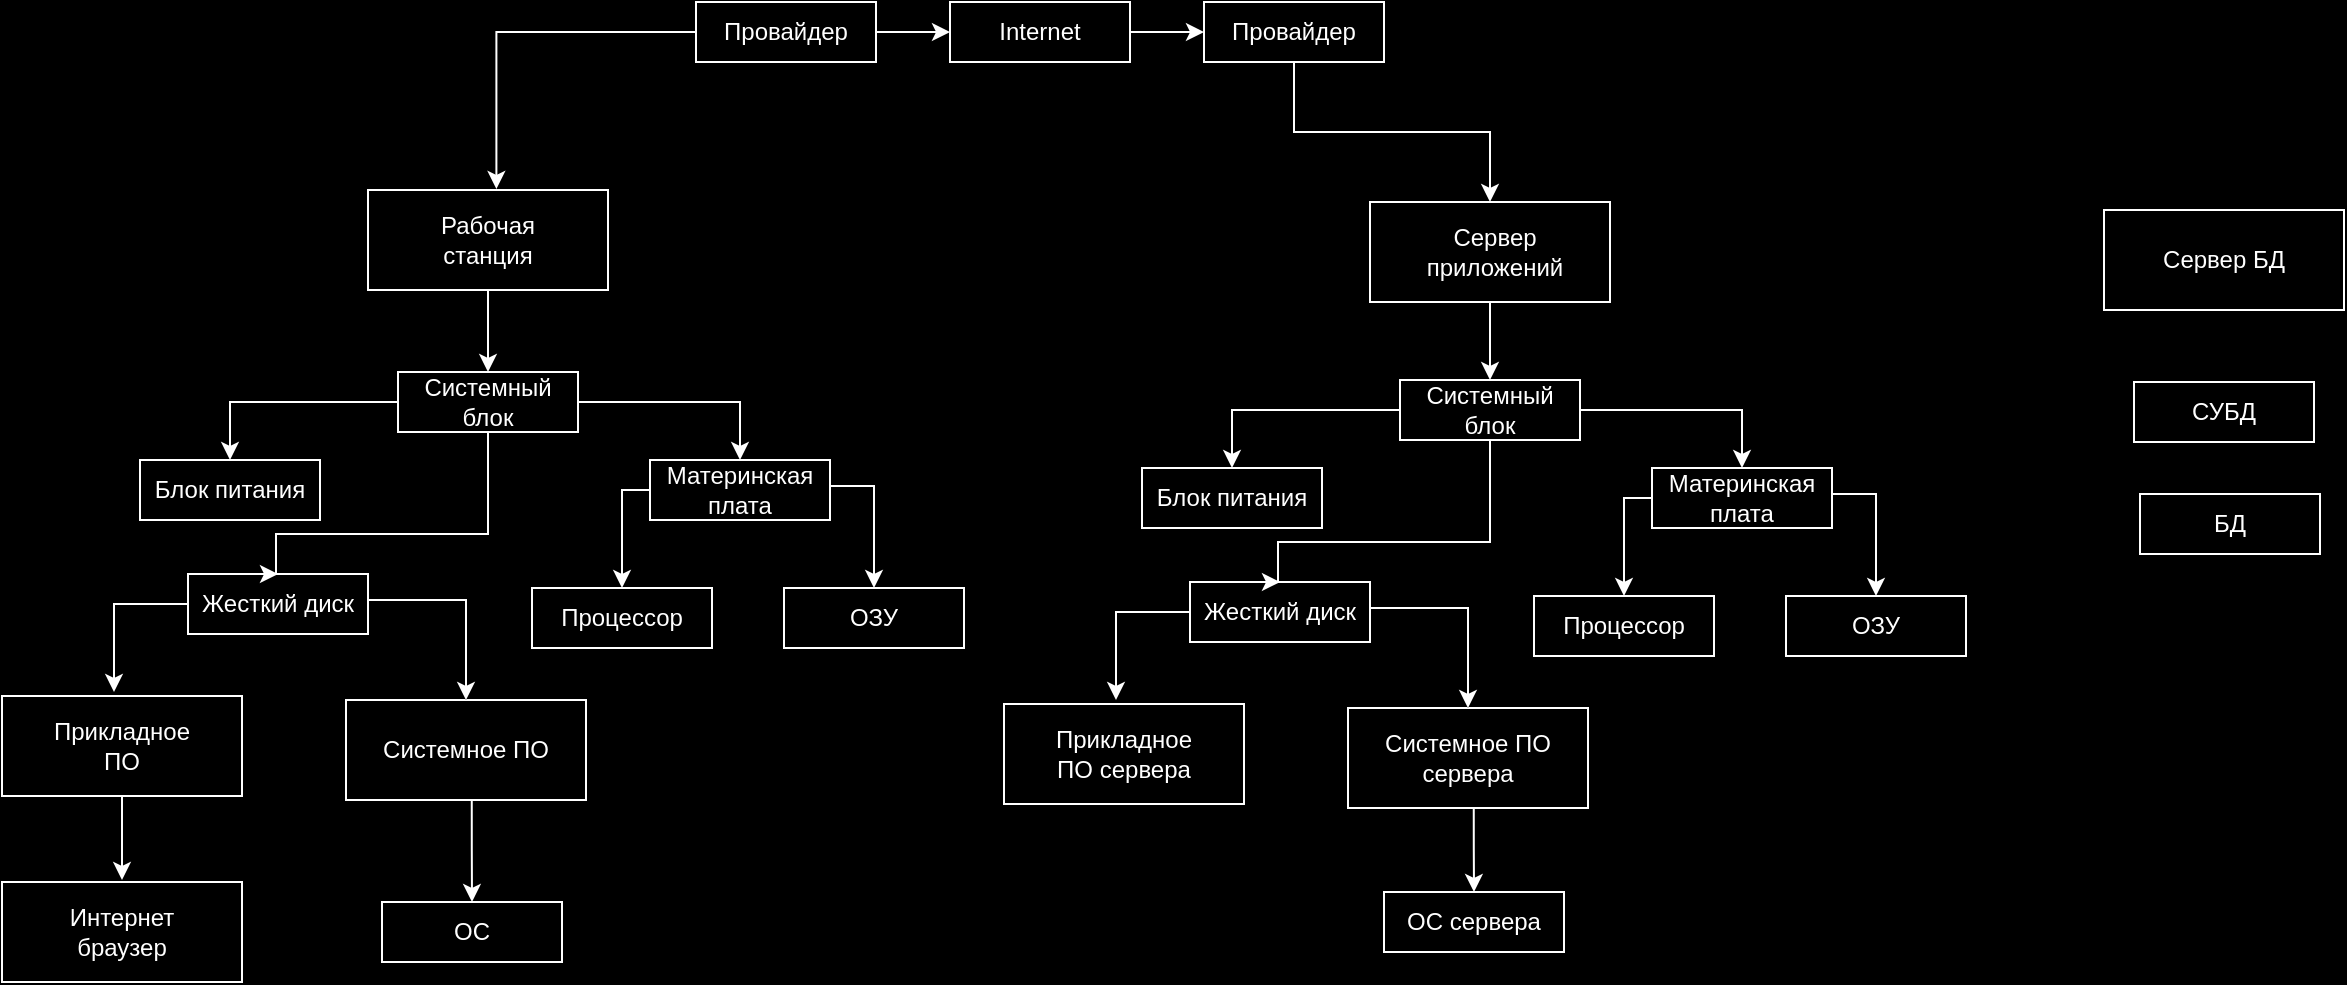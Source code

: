 <mxfile version="24.2.8" type="github">
  <diagram name="Страница — 1" id="hpUHdl1zomnQbweaVrOs">
    <mxGraphModel dx="2062" dy="667" grid="0" gridSize="10" guides="1" tooltips="1" connect="1" arrows="1" fold="1" page="1" pageScale="1" pageWidth="827" pageHeight="1169" background="#000000" math="0" shadow="0">
      <root>
        <mxCell id="0" />
        <mxCell id="1" parent="0" />
        <mxCell id="lCU6xBMAZdFNZHu_LwgZ-1" value="" style="rounded=0;whiteSpace=wrap;html=1;strokeColor=#FFFFFF;fillColor=none;" vertex="1" parent="1">
          <mxGeometry x="-42" y="685" width="120" height="50" as="geometry" />
        </mxCell>
        <mxCell id="lCU6xBMAZdFNZHu_LwgZ-2" value="&lt;font color=&quot;#ffffff&quot;&gt;Интернет браузер&lt;/font&gt;" style="text;html=1;align=center;verticalAlign=middle;whiteSpace=wrap;rounded=0;" vertex="1" parent="1">
          <mxGeometry x="-27" y="695" width="90" height="30" as="geometry" />
        </mxCell>
        <mxCell id="lCU6xBMAZdFNZHu_LwgZ-159" value="" style="edgeStyle=orthogonalEdgeStyle;rounded=0;orthogonalLoop=1;jettySize=auto;html=1;strokeColor=#FFFFFF;" edge="1" parent="1" source="lCU6xBMAZdFNZHu_LwgZ-3">
          <mxGeometry relative="1" as="geometry">
            <mxPoint x="18" y="684" as="targetPoint" />
          </mxGeometry>
        </mxCell>
        <mxCell id="lCU6xBMAZdFNZHu_LwgZ-3" value="" style="rounded=0;whiteSpace=wrap;html=1;strokeColor=#FFFFFF;fillColor=none;" vertex="1" parent="1">
          <mxGeometry x="-42" y="592" width="120" height="50" as="geometry" />
        </mxCell>
        <mxCell id="lCU6xBMAZdFNZHu_LwgZ-4" value="&lt;font color=&quot;#ffffff&quot;&gt;Прикладное ПО&lt;/font&gt;" style="text;html=1;align=center;verticalAlign=middle;whiteSpace=wrap;rounded=0;" vertex="1" parent="1">
          <mxGeometry x="-27" y="602" width="90" height="30" as="geometry" />
        </mxCell>
        <mxCell id="lCU6xBMAZdFNZHu_LwgZ-170" value="" style="edgeStyle=orthogonalEdgeStyle;rounded=0;orthogonalLoop=1;jettySize=auto;html=1;strokeColor=#FFFFFF;" edge="1" parent="1" source="lCU6xBMAZdFNZHu_LwgZ-5" target="lCU6xBMAZdFNZHu_LwgZ-147">
          <mxGeometry relative="1" as="geometry" />
        </mxCell>
        <mxCell id="lCU6xBMAZdFNZHu_LwgZ-5" value="" style="rounded=0;whiteSpace=wrap;html=1;strokeColor=#FFFFFF;fillColor=none;" vertex="1" parent="1">
          <mxGeometry x="141" y="339" width="120" height="50" as="geometry" />
        </mxCell>
        <mxCell id="lCU6xBMAZdFNZHu_LwgZ-6" value="&lt;font color=&quot;#ffffff&quot;&gt;Рабочая станция&lt;/font&gt;" style="text;html=1;align=center;verticalAlign=middle;whiteSpace=wrap;rounded=0;" vertex="1" parent="1">
          <mxGeometry x="156" y="349" width="90" height="30" as="geometry" />
        </mxCell>
        <mxCell id="lCU6xBMAZdFNZHu_LwgZ-163" value="" style="edgeStyle=orthogonalEdgeStyle;rounded=0;orthogonalLoop=1;jettySize=auto;html=1;" edge="1" parent="1" source="lCU6xBMAZdFNZHu_LwgZ-7" target="lCU6xBMAZdFNZHu_LwgZ-149">
          <mxGeometry relative="1" as="geometry" />
        </mxCell>
        <mxCell id="lCU6xBMAZdFNZHu_LwgZ-7" value="" style="rounded=0;whiteSpace=wrap;html=1;strokeColor=#FFFFFF;fillColor=none;" vertex="1" parent="1">
          <mxGeometry x="130" y="594" width="120" height="50" as="geometry" />
        </mxCell>
        <mxCell id="lCU6xBMAZdFNZHu_LwgZ-164" value="" style="edgeStyle=orthogonalEdgeStyle;rounded=0;orthogonalLoop=1;jettySize=auto;html=1;strokeColor=#FFFFFF;movable=1;resizable=1;rotatable=1;deletable=1;editable=1;locked=0;connectable=1;exitX=0.524;exitY=1.008;exitDx=0;exitDy=0;exitPerimeter=0;" edge="1" parent="1" source="lCU6xBMAZdFNZHu_LwgZ-7" target="lCU6xBMAZdFNZHu_LwgZ-149">
          <mxGeometry relative="1" as="geometry">
            <mxPoint x="196" y="645" as="sourcePoint" />
            <Array as="points" />
          </mxGeometry>
        </mxCell>
        <mxCell id="lCU6xBMAZdFNZHu_LwgZ-8" value="&lt;font color=&quot;#ffffff&quot;&gt;Системное ПО&lt;/font&gt;" style="text;html=1;align=center;verticalAlign=middle;whiteSpace=wrap;rounded=0;" vertex="1" parent="1">
          <mxGeometry x="145" y="604" width="90" height="30" as="geometry" />
        </mxCell>
        <mxCell id="lCU6xBMAZdFNZHu_LwgZ-173" value="" style="edgeStyle=orthogonalEdgeStyle;rounded=0;orthogonalLoop=1;jettySize=auto;html=1;entryX=0.535;entryY=-0.01;entryDx=0;entryDy=0;entryPerimeter=0;strokeColor=#FFFFFF;" edge="1" parent="1" source="lCU6xBMAZdFNZHu_LwgZ-128" target="lCU6xBMAZdFNZHu_LwgZ-5">
          <mxGeometry relative="1" as="geometry" />
        </mxCell>
        <mxCell id="lCU6xBMAZdFNZHu_LwgZ-174" value="" style="edgeStyle=orthogonalEdgeStyle;rounded=0;orthogonalLoop=1;jettySize=auto;html=1;strokeColor=#FFFFFF;" edge="1" parent="1" source="lCU6xBMAZdFNZHu_LwgZ-128" target="lCU6xBMAZdFNZHu_LwgZ-130">
          <mxGeometry relative="1" as="geometry" />
        </mxCell>
        <mxCell id="lCU6xBMAZdFNZHu_LwgZ-128" value="&lt;font color=&quot;#ffffff&quot;&gt;Провайдер&lt;/font&gt;" style="text;html=1;align=center;verticalAlign=middle;whiteSpace=wrap;rounded=0;strokeColor=#FFFFFF;" vertex="1" parent="1">
          <mxGeometry x="305" y="245" width="90" height="30" as="geometry" />
        </mxCell>
        <mxCell id="lCU6xBMAZdFNZHu_LwgZ-202" value="" style="edgeStyle=orthogonalEdgeStyle;rounded=0;orthogonalLoop=1;jettySize=auto;html=1;strokeColor=#FFFFFF;" edge="1" parent="1" source="lCU6xBMAZdFNZHu_LwgZ-129" target="lCU6xBMAZdFNZHu_LwgZ-131">
          <mxGeometry relative="1" as="geometry" />
        </mxCell>
        <mxCell id="lCU6xBMAZdFNZHu_LwgZ-129" value="&lt;font color=&quot;#ffffff&quot;&gt;Провайдер&lt;/font&gt;" style="text;html=1;align=center;verticalAlign=middle;whiteSpace=wrap;rounded=0;strokeColor=#FFFFFF;" vertex="1" parent="1">
          <mxGeometry x="559" y="245" width="90" height="30" as="geometry" />
        </mxCell>
        <mxCell id="lCU6xBMAZdFNZHu_LwgZ-175" value="" style="edgeStyle=orthogonalEdgeStyle;rounded=0;orthogonalLoop=1;jettySize=auto;html=1;strokeColor=#FFFFFF;" edge="1" parent="1" source="lCU6xBMAZdFNZHu_LwgZ-130" target="lCU6xBMAZdFNZHu_LwgZ-129">
          <mxGeometry relative="1" as="geometry" />
        </mxCell>
        <mxCell id="lCU6xBMAZdFNZHu_LwgZ-130" value="&lt;font color=&quot;#ffffff&quot;&gt;Internet&lt;/font&gt;" style="text;html=1;align=center;verticalAlign=middle;whiteSpace=wrap;rounded=0;strokeColor=#FFFFFF;" vertex="1" parent="1">
          <mxGeometry x="432" y="245" width="90" height="30" as="geometry" />
        </mxCell>
        <mxCell id="lCU6xBMAZdFNZHu_LwgZ-201" value="" style="edgeStyle=orthogonalEdgeStyle;rounded=0;orthogonalLoop=1;jettySize=auto;html=1;strokeColor=#FFFFFF;" edge="1" parent="1" source="lCU6xBMAZdFNZHu_LwgZ-131" target="lCU6xBMAZdFNZHu_LwgZ-188">
          <mxGeometry relative="1" as="geometry" />
        </mxCell>
        <mxCell id="lCU6xBMAZdFNZHu_LwgZ-131" value="" style="rounded=0;whiteSpace=wrap;html=1;strokeColor=#FFFFFF;fillColor=none;" vertex="1" parent="1">
          <mxGeometry x="642" y="345" width="120" height="50" as="geometry" />
        </mxCell>
        <mxCell id="lCU6xBMAZdFNZHu_LwgZ-132" value="&lt;font color=&quot;#ffffff&quot;&gt;Сервер приложений&lt;/font&gt;" style="text;html=1;align=center;verticalAlign=middle;whiteSpace=wrap;rounded=0;" vertex="1" parent="1">
          <mxGeometry x="657" y="355" width="95" height="30" as="geometry" />
        </mxCell>
        <mxCell id="lCU6xBMAZdFNZHu_LwgZ-135" value="" style="rounded=0;whiteSpace=wrap;html=1;strokeColor=#FFFFFF;fillColor=none;" vertex="1" parent="1">
          <mxGeometry x="1009" y="349" width="120" height="50" as="geometry" />
        </mxCell>
        <mxCell id="lCU6xBMAZdFNZHu_LwgZ-136" value="&lt;font color=&quot;#ffffff&quot;&gt;Сервер БД&lt;/font&gt;" style="text;html=1;align=center;verticalAlign=middle;whiteSpace=wrap;rounded=0;" vertex="1" parent="1">
          <mxGeometry x="1024" y="359" width="90" height="30" as="geometry" />
        </mxCell>
        <mxCell id="lCU6xBMAZdFNZHu_LwgZ-144" value="&lt;font color=&quot;#ffffff&quot;&gt;БД&lt;/font&gt;" style="text;html=1;align=center;verticalAlign=middle;whiteSpace=wrap;rounded=0;strokeColor=#FFFFFF;" vertex="1" parent="1">
          <mxGeometry x="1027" y="491" width="90" height="30" as="geometry" />
        </mxCell>
        <mxCell id="lCU6xBMAZdFNZHu_LwgZ-145" value="&lt;font color=&quot;#ffffff&quot;&gt;СУБД&lt;/font&gt;" style="text;html=1;align=center;verticalAlign=middle;whiteSpace=wrap;rounded=0;strokeColor=#FFFFFF;" vertex="1" parent="1">
          <mxGeometry x="1024" y="435" width="90" height="30" as="geometry" />
        </mxCell>
        <mxCell id="lCU6xBMAZdFNZHu_LwgZ-168" value="" style="edgeStyle=orthogonalEdgeStyle;rounded=0;orthogonalLoop=1;jettySize=auto;html=1;strokeColor=#FFFFFF;" edge="1" parent="1" source="lCU6xBMAZdFNZHu_LwgZ-147" target="lCU6xBMAZdFNZHu_LwgZ-148">
          <mxGeometry relative="1" as="geometry" />
        </mxCell>
        <mxCell id="lCU6xBMAZdFNZHu_LwgZ-169" value="" style="edgeStyle=orthogonalEdgeStyle;rounded=0;orthogonalLoop=1;jettySize=auto;html=1;strokeColor=#FFFFFF;" edge="1" parent="1" source="lCU6xBMAZdFNZHu_LwgZ-147" target="lCU6xBMAZdFNZHu_LwgZ-151">
          <mxGeometry relative="1" as="geometry" />
        </mxCell>
        <mxCell id="lCU6xBMAZdFNZHu_LwgZ-171" value="" style="edgeStyle=orthogonalEdgeStyle;rounded=0;orthogonalLoop=1;jettySize=auto;html=1;entryX=0.5;entryY=0;entryDx=0;entryDy=0;strokeColor=#FFFFFF;" edge="1" parent="1" source="lCU6xBMAZdFNZHu_LwgZ-147" target="lCU6xBMAZdFNZHu_LwgZ-150">
          <mxGeometry relative="1" as="geometry">
            <Array as="points">
              <mxPoint x="201" y="511" />
              <mxPoint x="95" y="511" />
              <mxPoint x="95" y="531" />
            </Array>
          </mxGeometry>
        </mxCell>
        <mxCell id="lCU6xBMAZdFNZHu_LwgZ-147" value="&lt;font color=&quot;#ffffff&quot;&gt;Системный блок&lt;/font&gt;" style="text;html=1;align=center;verticalAlign=middle;whiteSpace=wrap;rounded=0;strokeColor=#FFFFFF;" vertex="1" parent="1">
          <mxGeometry x="156" y="430" width="90" height="30" as="geometry" />
        </mxCell>
        <mxCell id="lCU6xBMAZdFNZHu_LwgZ-152" style="edgeStyle=orthogonalEdgeStyle;rounded=0;orthogonalLoop=1;jettySize=auto;html=1;exitX=0.5;exitY=1;exitDx=0;exitDy=0;" edge="1" parent="1" source="lCU6xBMAZdFNZHu_LwgZ-148">
          <mxGeometry relative="1" as="geometry">
            <mxPoint x="78.0" y="499.6" as="targetPoint" />
          </mxGeometry>
        </mxCell>
        <mxCell id="lCU6xBMAZdFNZHu_LwgZ-148" value="&lt;font color=&quot;#ffffff&quot;&gt;Блок питания&lt;/font&gt;" style="text;html=1;align=center;verticalAlign=middle;whiteSpace=wrap;rounded=0;strokeColor=#FFFFFF;" vertex="1" parent="1">
          <mxGeometry x="27" y="474" width="90" height="30" as="geometry" />
        </mxCell>
        <mxCell id="lCU6xBMAZdFNZHu_LwgZ-149" value="&lt;font color=&quot;#ffffff&quot;&gt;ОС&lt;/font&gt;" style="text;html=1;align=center;verticalAlign=middle;whiteSpace=wrap;rounded=0;strokeColor=#FFFFFF;" vertex="1" parent="1">
          <mxGeometry x="148" y="695" width="90" height="30" as="geometry" />
        </mxCell>
        <mxCell id="lCU6xBMAZdFNZHu_LwgZ-156" value="" style="edgeStyle=orthogonalEdgeStyle;rounded=0;orthogonalLoop=1;jettySize=auto;html=1;" edge="1" parent="1" source="lCU6xBMAZdFNZHu_LwgZ-150" target="lCU6xBMAZdFNZHu_LwgZ-7">
          <mxGeometry relative="1" as="geometry">
            <Array as="points">
              <mxPoint x="188" y="546" />
              <mxPoint x="188" y="574" />
              <mxPoint x="190" y="574" />
            </Array>
          </mxGeometry>
        </mxCell>
        <mxCell id="lCU6xBMAZdFNZHu_LwgZ-157" value="&lt;div&gt;&lt;br&gt;&lt;/div&gt;&lt;div&gt;&lt;br&gt;&lt;/div&gt;&lt;div&gt;&lt;br&gt;&lt;/div&gt;&lt;div&gt;&lt;br&gt;&lt;/div&gt;" style="edgeStyle=orthogonalEdgeStyle;rounded=0;orthogonalLoop=1;jettySize=auto;html=1;startArrow=none;startFill=0;strokeColor=#FFFFFF;" edge="1" parent="1" source="lCU6xBMAZdFNZHu_LwgZ-150">
          <mxGeometry relative="1" as="geometry">
            <mxPoint x="14" y="590" as="targetPoint" />
            <Array as="points">
              <mxPoint x="14" y="546" />
              <mxPoint x="14" y="588" />
            </Array>
          </mxGeometry>
        </mxCell>
        <mxCell id="lCU6xBMAZdFNZHu_LwgZ-160" value="" style="edgeStyle=orthogonalEdgeStyle;rounded=0;orthogonalLoop=1;jettySize=auto;html=1;entryX=0.5;entryY=0;entryDx=0;entryDy=0;strokeColor=#FFFFFF;" edge="1" parent="1" source="lCU6xBMAZdFNZHu_LwgZ-150" target="lCU6xBMAZdFNZHu_LwgZ-7">
          <mxGeometry relative="1" as="geometry">
            <Array as="points">
              <mxPoint x="190" y="544" />
            </Array>
          </mxGeometry>
        </mxCell>
        <mxCell id="lCU6xBMAZdFNZHu_LwgZ-150" value="&lt;font color=&quot;#ffffff&quot;&gt;Жесткий диск&lt;/font&gt;" style="text;html=1;align=center;verticalAlign=middle;whiteSpace=wrap;rounded=0;strokeColor=#FFFFFF;" vertex="1" parent="1">
          <mxGeometry x="51" y="531" width="90" height="30" as="geometry" />
        </mxCell>
        <mxCell id="lCU6xBMAZdFNZHu_LwgZ-165" value="" style="edgeStyle=orthogonalEdgeStyle;rounded=0;orthogonalLoop=1;jettySize=auto;html=1;entryX=0.5;entryY=0;entryDx=0;entryDy=0;strokeColor=#FFFFFF;" edge="1" parent="1" source="lCU6xBMAZdFNZHu_LwgZ-151" target="lCU6xBMAZdFNZHu_LwgZ-155">
          <mxGeometry relative="1" as="geometry">
            <Array as="points">
              <mxPoint x="268" y="489" />
            </Array>
          </mxGeometry>
        </mxCell>
        <mxCell id="lCU6xBMAZdFNZHu_LwgZ-167" value="" style="edgeStyle=orthogonalEdgeStyle;rounded=0;orthogonalLoop=1;jettySize=auto;html=1;entryX=0.5;entryY=0;entryDx=0;entryDy=0;strokeColor=#FFFFFF;" edge="1" parent="1" source="lCU6xBMAZdFNZHu_LwgZ-151" target="lCU6xBMAZdFNZHu_LwgZ-154">
          <mxGeometry relative="1" as="geometry">
            <mxPoint x="457" y="489" as="targetPoint" />
            <Array as="points">
              <mxPoint x="394" y="487" />
            </Array>
          </mxGeometry>
        </mxCell>
        <mxCell id="lCU6xBMAZdFNZHu_LwgZ-151" value="&lt;font color=&quot;#ffffff&quot;&gt;Материнская плата&lt;/font&gt;" style="text;html=1;align=center;verticalAlign=middle;whiteSpace=wrap;rounded=0;strokeColor=#FFFFFF;" vertex="1" parent="1">
          <mxGeometry x="282" y="474" width="90" height="30" as="geometry" />
        </mxCell>
        <mxCell id="lCU6xBMAZdFNZHu_LwgZ-153" style="edgeStyle=orthogonalEdgeStyle;rounded=0;orthogonalLoop=1;jettySize=auto;html=1;exitX=0.5;exitY=1;exitDx=0;exitDy=0;" edge="1" parent="1" source="lCU6xBMAZdFNZHu_LwgZ-145" target="lCU6xBMAZdFNZHu_LwgZ-145">
          <mxGeometry relative="1" as="geometry" />
        </mxCell>
        <mxCell id="lCU6xBMAZdFNZHu_LwgZ-154" value="&lt;font color=&quot;#ffffff&quot;&gt;ОЗУ&lt;/font&gt;" style="text;html=1;align=center;verticalAlign=middle;whiteSpace=wrap;rounded=0;strokeColor=#FFFFFF;" vertex="1" parent="1">
          <mxGeometry x="349" y="538" width="90" height="30" as="geometry" />
        </mxCell>
        <mxCell id="lCU6xBMAZdFNZHu_LwgZ-155" value="&lt;font color=&quot;#ffffff&quot;&gt;Процессор&lt;/font&gt;" style="text;html=1;align=center;verticalAlign=middle;whiteSpace=wrap;rounded=0;strokeColor=#FFFFFF;" vertex="1" parent="1">
          <mxGeometry x="223" y="538" width="90" height="30" as="geometry" />
        </mxCell>
        <mxCell id="lCU6xBMAZdFNZHu_LwgZ-179" value="" style="rounded=0;whiteSpace=wrap;html=1;strokeColor=#FFFFFF;fillColor=none;" vertex="1" parent="1">
          <mxGeometry x="459" y="596" width="120" height="50" as="geometry" />
        </mxCell>
        <mxCell id="lCU6xBMAZdFNZHu_LwgZ-180" value="&lt;font color=&quot;#ffffff&quot;&gt;Прикладное ПО сервера&lt;/font&gt;" style="text;html=1;align=center;verticalAlign=middle;whiteSpace=wrap;rounded=0;" vertex="1" parent="1">
          <mxGeometry x="474" y="606" width="90" height="30" as="geometry" />
        </mxCell>
        <mxCell id="lCU6xBMAZdFNZHu_LwgZ-181" value="" style="edgeStyle=orthogonalEdgeStyle;rounded=0;orthogonalLoop=1;jettySize=auto;html=1;" edge="1" parent="1" source="lCU6xBMAZdFNZHu_LwgZ-182" target="lCU6xBMAZdFNZHu_LwgZ-191">
          <mxGeometry relative="1" as="geometry" />
        </mxCell>
        <mxCell id="lCU6xBMAZdFNZHu_LwgZ-182" value="" style="rounded=0;whiteSpace=wrap;html=1;strokeColor=#FFFFFF;fillColor=none;" vertex="1" parent="1">
          <mxGeometry x="631" y="598" width="120" height="50" as="geometry" />
        </mxCell>
        <mxCell id="lCU6xBMAZdFNZHu_LwgZ-183" value="" style="edgeStyle=orthogonalEdgeStyle;rounded=0;orthogonalLoop=1;jettySize=auto;html=1;strokeColor=#FFFFFF;movable=1;resizable=1;rotatable=1;deletable=1;editable=1;locked=0;connectable=1;exitX=0.524;exitY=1.008;exitDx=0;exitDy=0;exitPerimeter=0;" edge="1" parent="1" source="lCU6xBMAZdFNZHu_LwgZ-182" target="lCU6xBMAZdFNZHu_LwgZ-191">
          <mxGeometry relative="1" as="geometry">
            <mxPoint x="697" y="649" as="sourcePoint" />
            <Array as="points" />
          </mxGeometry>
        </mxCell>
        <mxCell id="lCU6xBMAZdFNZHu_LwgZ-184" value="&lt;font color=&quot;#ffffff&quot;&gt;Системное ПО сервера&lt;/font&gt;" style="text;html=1;align=center;verticalAlign=middle;whiteSpace=wrap;rounded=0;" vertex="1" parent="1">
          <mxGeometry x="646" y="608" width="90" height="30" as="geometry" />
        </mxCell>
        <mxCell id="lCU6xBMAZdFNZHu_LwgZ-185" value="" style="edgeStyle=orthogonalEdgeStyle;rounded=0;orthogonalLoop=1;jettySize=auto;html=1;strokeColor=#FFFFFF;" edge="1" parent="1" source="lCU6xBMAZdFNZHu_LwgZ-188" target="lCU6xBMAZdFNZHu_LwgZ-190">
          <mxGeometry relative="1" as="geometry" />
        </mxCell>
        <mxCell id="lCU6xBMAZdFNZHu_LwgZ-186" value="" style="edgeStyle=orthogonalEdgeStyle;rounded=0;orthogonalLoop=1;jettySize=auto;html=1;strokeColor=#FFFFFF;" edge="1" parent="1" source="lCU6xBMAZdFNZHu_LwgZ-188" target="lCU6xBMAZdFNZHu_LwgZ-198">
          <mxGeometry relative="1" as="geometry" />
        </mxCell>
        <mxCell id="lCU6xBMAZdFNZHu_LwgZ-187" value="" style="edgeStyle=orthogonalEdgeStyle;rounded=0;orthogonalLoop=1;jettySize=auto;html=1;entryX=0.5;entryY=0;entryDx=0;entryDy=0;strokeColor=#FFFFFF;" edge="1" parent="1" source="lCU6xBMAZdFNZHu_LwgZ-188" target="lCU6xBMAZdFNZHu_LwgZ-195">
          <mxGeometry relative="1" as="geometry">
            <Array as="points">
              <mxPoint x="702" y="515" />
              <mxPoint x="596" y="515" />
              <mxPoint x="596" y="535" />
            </Array>
          </mxGeometry>
        </mxCell>
        <mxCell id="lCU6xBMAZdFNZHu_LwgZ-188" value="&lt;font color=&quot;#ffffff&quot;&gt;Системный блок&lt;/font&gt;" style="text;html=1;align=center;verticalAlign=middle;whiteSpace=wrap;rounded=0;strokeColor=#FFFFFF;" vertex="1" parent="1">
          <mxGeometry x="657" y="434" width="90" height="30" as="geometry" />
        </mxCell>
        <mxCell id="lCU6xBMAZdFNZHu_LwgZ-189" style="edgeStyle=orthogonalEdgeStyle;rounded=0;orthogonalLoop=1;jettySize=auto;html=1;exitX=0.5;exitY=1;exitDx=0;exitDy=0;" edge="1" parent="1" source="lCU6xBMAZdFNZHu_LwgZ-190">
          <mxGeometry relative="1" as="geometry">
            <mxPoint x="579.0" y="503.6" as="targetPoint" />
          </mxGeometry>
        </mxCell>
        <mxCell id="lCU6xBMAZdFNZHu_LwgZ-190" value="&lt;font color=&quot;#ffffff&quot;&gt;Блок питания&lt;/font&gt;" style="text;html=1;align=center;verticalAlign=middle;whiteSpace=wrap;rounded=0;strokeColor=#FFFFFF;" vertex="1" parent="1">
          <mxGeometry x="528" y="478" width="90" height="30" as="geometry" />
        </mxCell>
        <mxCell id="lCU6xBMAZdFNZHu_LwgZ-191" value="&lt;font color=&quot;#ffffff&quot;&gt;ОС сервера&lt;/font&gt;" style="text;html=1;align=center;verticalAlign=middle;whiteSpace=wrap;rounded=0;strokeColor=#FFFFFF;" vertex="1" parent="1">
          <mxGeometry x="649" y="690" width="90" height="30" as="geometry" />
        </mxCell>
        <mxCell id="lCU6xBMAZdFNZHu_LwgZ-192" value="" style="edgeStyle=orthogonalEdgeStyle;rounded=0;orthogonalLoop=1;jettySize=auto;html=1;" edge="1" parent="1" source="lCU6xBMAZdFNZHu_LwgZ-195" target="lCU6xBMAZdFNZHu_LwgZ-182">
          <mxGeometry relative="1" as="geometry">
            <Array as="points">
              <mxPoint x="689" y="550" />
              <mxPoint x="689" y="578" />
              <mxPoint x="691" y="578" />
            </Array>
          </mxGeometry>
        </mxCell>
        <mxCell id="lCU6xBMAZdFNZHu_LwgZ-193" value="&lt;div&gt;&lt;br&gt;&lt;/div&gt;&lt;div&gt;&lt;br&gt;&lt;/div&gt;&lt;div&gt;&lt;br&gt;&lt;/div&gt;&lt;div&gt;&lt;br&gt;&lt;/div&gt;" style="edgeStyle=orthogonalEdgeStyle;rounded=0;orthogonalLoop=1;jettySize=auto;html=1;startArrow=none;startFill=0;strokeColor=#FFFFFF;" edge="1" parent="1" source="lCU6xBMAZdFNZHu_LwgZ-195">
          <mxGeometry relative="1" as="geometry">
            <mxPoint x="515" y="594" as="targetPoint" />
            <Array as="points">
              <mxPoint x="515" y="550" />
              <mxPoint x="515" y="592" />
            </Array>
          </mxGeometry>
        </mxCell>
        <mxCell id="lCU6xBMAZdFNZHu_LwgZ-194" value="" style="edgeStyle=orthogonalEdgeStyle;rounded=0;orthogonalLoop=1;jettySize=auto;html=1;entryX=0.5;entryY=0;entryDx=0;entryDy=0;strokeColor=#FFFFFF;" edge="1" parent="1" source="lCU6xBMAZdFNZHu_LwgZ-195" target="lCU6xBMAZdFNZHu_LwgZ-182">
          <mxGeometry relative="1" as="geometry">
            <Array as="points">
              <mxPoint x="691" y="548" />
            </Array>
          </mxGeometry>
        </mxCell>
        <mxCell id="lCU6xBMAZdFNZHu_LwgZ-195" value="&lt;font color=&quot;#ffffff&quot;&gt;Жесткий диск&lt;/font&gt;" style="text;html=1;align=center;verticalAlign=middle;whiteSpace=wrap;rounded=0;strokeColor=#FFFFFF;" vertex="1" parent="1">
          <mxGeometry x="552" y="535" width="90" height="30" as="geometry" />
        </mxCell>
        <mxCell id="lCU6xBMAZdFNZHu_LwgZ-196" value="" style="edgeStyle=orthogonalEdgeStyle;rounded=0;orthogonalLoop=1;jettySize=auto;html=1;entryX=0.5;entryY=0;entryDx=0;entryDy=0;strokeColor=#FFFFFF;" edge="1" parent="1" source="lCU6xBMAZdFNZHu_LwgZ-198" target="lCU6xBMAZdFNZHu_LwgZ-200">
          <mxGeometry relative="1" as="geometry">
            <Array as="points">
              <mxPoint x="769" y="493" />
            </Array>
          </mxGeometry>
        </mxCell>
        <mxCell id="lCU6xBMAZdFNZHu_LwgZ-197" value="" style="edgeStyle=orthogonalEdgeStyle;rounded=0;orthogonalLoop=1;jettySize=auto;html=1;entryX=0.5;entryY=0;entryDx=0;entryDy=0;strokeColor=#FFFFFF;" edge="1" parent="1" source="lCU6xBMAZdFNZHu_LwgZ-198" target="lCU6xBMAZdFNZHu_LwgZ-199">
          <mxGeometry relative="1" as="geometry">
            <mxPoint x="958" y="493" as="targetPoint" />
            <Array as="points">
              <mxPoint x="895" y="491" />
            </Array>
          </mxGeometry>
        </mxCell>
        <mxCell id="lCU6xBMAZdFNZHu_LwgZ-198" value="&lt;font color=&quot;#ffffff&quot;&gt;Материнская плата&lt;/font&gt;" style="text;html=1;align=center;verticalAlign=middle;whiteSpace=wrap;rounded=0;strokeColor=#FFFFFF;" vertex="1" parent="1">
          <mxGeometry x="783" y="478" width="90" height="30" as="geometry" />
        </mxCell>
        <mxCell id="lCU6xBMAZdFNZHu_LwgZ-199" value="&lt;font color=&quot;#ffffff&quot;&gt;ОЗУ&lt;/font&gt;" style="text;html=1;align=center;verticalAlign=middle;whiteSpace=wrap;rounded=0;strokeColor=#FFFFFF;" vertex="1" parent="1">
          <mxGeometry x="850" y="542" width="90" height="30" as="geometry" />
        </mxCell>
        <mxCell id="lCU6xBMAZdFNZHu_LwgZ-200" value="&lt;font color=&quot;#ffffff&quot;&gt;Процессор&lt;/font&gt;" style="text;html=1;align=center;verticalAlign=middle;whiteSpace=wrap;rounded=0;strokeColor=#FFFFFF;" vertex="1" parent="1">
          <mxGeometry x="724" y="542" width="90" height="30" as="geometry" />
        </mxCell>
      </root>
    </mxGraphModel>
  </diagram>
</mxfile>
